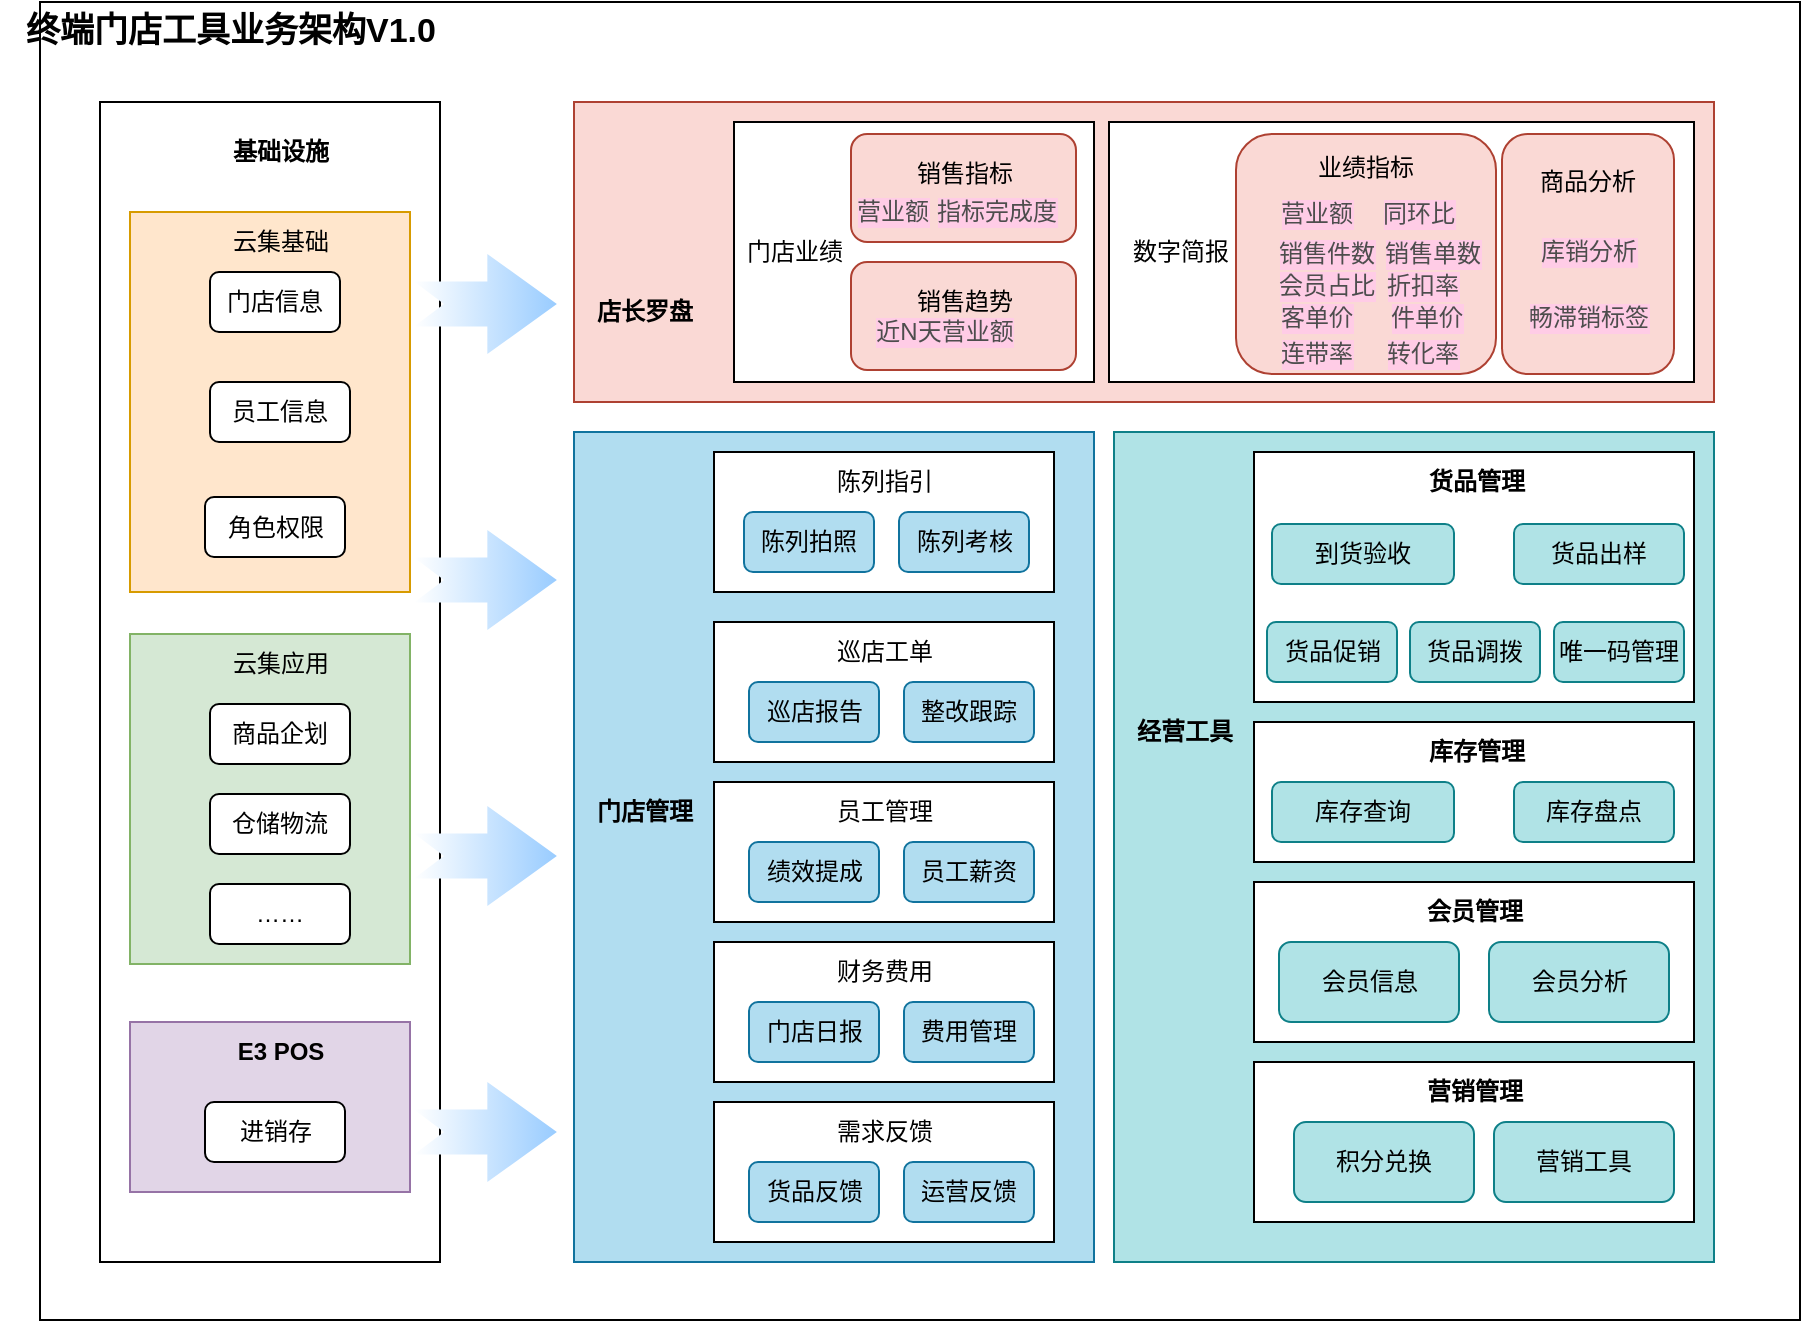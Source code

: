 <mxfile version="22.1.11" type="github">
  <diagram name="第 1 页" id="IcleU93heGLQJP-_B2Z1">
    <mxGraphModel dx="3276" dy="2163" grid="1" gridSize="10" guides="1" tooltips="1" connect="1" arrows="1" fold="1" page="1" pageScale="1" pageWidth="827" pageHeight="1169" math="0" shadow="0">
      <root>
        <mxCell id="0" />
        <mxCell id="1" parent="0" />
        <mxCell id="pXmirgJ1pPXofqHUb-Qx-147" value="" style="rounded=0;whiteSpace=wrap;html=1;" vertex="1" parent="1">
          <mxGeometry x="-810" y="-1169" width="880" height="659" as="geometry" />
        </mxCell>
        <mxCell id="pXmirgJ1pPXofqHUb-Qx-148" value="" style="rounded=0;whiteSpace=wrap;html=1;fillColor=#fad9d5;strokeColor=#ae4132;labelBackgroundColor=#FF9999;" vertex="1" parent="1">
          <mxGeometry x="-543" y="-1119" width="570" height="150" as="geometry" />
        </mxCell>
        <mxCell id="pXmirgJ1pPXofqHUb-Qx-149" value="店长罗盘" style="text;html=1;align=center;verticalAlign=middle;resizable=0;points=[];autosize=1;strokeColor=none;fillColor=none;fontStyle=1" vertex="1" parent="1">
          <mxGeometry x="-543" y="-1029" width="70" height="30" as="geometry" />
        </mxCell>
        <mxCell id="pXmirgJ1pPXofqHUb-Qx-150" value="" style="rounded=0;whiteSpace=wrap;html=1;fillColor=#b1ddf0;strokeColor=#10739e;" vertex="1" parent="1">
          <mxGeometry x="-543" y="-954" width="260" height="415" as="geometry" />
        </mxCell>
        <mxCell id="pXmirgJ1pPXofqHUb-Qx-151" value="" style="rounded=0;whiteSpace=wrap;html=1;fontColor=#f4f0f0;" vertex="1" parent="1">
          <mxGeometry x="-463" y="-1109" width="180" height="130" as="geometry" />
        </mxCell>
        <mxCell id="pXmirgJ1pPXofqHUb-Qx-152" value="门店业绩" style="text;html=1;align=center;verticalAlign=middle;resizable=0;points=[];autosize=1;strokeColor=none;fillColor=none;" vertex="1" parent="1">
          <mxGeometry x="-468" y="-1059" width="70" height="30" as="geometry" />
        </mxCell>
        <mxCell id="pXmirgJ1pPXofqHUb-Qx-153" value="销售指标&lt;br&gt;&lt;br&gt;" style="rounded=1;whiteSpace=wrap;html=1;fillColor=#fad9d5;strokeColor=#ae4132;" vertex="1" parent="1">
          <mxGeometry x="-404.5" y="-1103" width="112.5" height="54" as="geometry" />
        </mxCell>
        <mxCell id="pXmirgJ1pPXofqHUb-Qx-154" value="销售趋势&lt;br&gt;&lt;br&gt;" style="rounded=1;whiteSpace=wrap;html=1;fillColor=#fad9d5;strokeColor=#ae4132;" vertex="1" parent="1">
          <mxGeometry x="-404.5" y="-1039" width="112.5" height="54" as="geometry" />
        </mxCell>
        <mxCell id="pXmirgJ1pPXofqHUb-Qx-155" value="门店管理" style="text;html=1;align=center;verticalAlign=middle;resizable=0;points=[];autosize=1;strokeColor=none;fillColor=none;fontStyle=1" vertex="1" parent="1">
          <mxGeometry x="-543" y="-779" width="70" height="30" as="geometry" />
        </mxCell>
        <mxCell id="pXmirgJ1pPXofqHUb-Qx-156" value="" style="rounded=0;whiteSpace=wrap;html=1;fillColor=#b0e3e6;strokeColor=#0e8088;" vertex="1" parent="1">
          <mxGeometry x="-273" y="-954" width="300" height="415" as="geometry" />
        </mxCell>
        <mxCell id="pXmirgJ1pPXofqHUb-Qx-157" value="经营工具" style="text;html=1;align=center;verticalAlign=middle;resizable=0;points=[];autosize=1;strokeColor=none;fillColor=none;fontStyle=1" vertex="1" parent="1">
          <mxGeometry x="-273" y="-819" width="70" height="30" as="geometry" />
        </mxCell>
        <mxCell id="pXmirgJ1pPXofqHUb-Qx-158" value="" style="rounded=0;whiteSpace=wrap;html=1;" vertex="1" parent="1">
          <mxGeometry x="-473" y="-944" width="170" height="70" as="geometry" />
        </mxCell>
        <mxCell id="pXmirgJ1pPXofqHUb-Qx-159" value="陈列指引" style="text;html=1;align=center;verticalAlign=middle;resizable=0;points=[];autosize=1;strokeColor=none;fillColor=none;" vertex="1" parent="1">
          <mxGeometry x="-423" y="-944" width="70" height="30" as="geometry" />
        </mxCell>
        <mxCell id="pXmirgJ1pPXofqHUb-Qx-160" value="陈列拍照" style="rounded=1;whiteSpace=wrap;html=1;fillColor=#b1ddf0;strokeColor=#10739e;" vertex="1" parent="1">
          <mxGeometry x="-458" y="-914" width="65" height="30" as="geometry" />
        </mxCell>
        <mxCell id="pXmirgJ1pPXofqHUb-Qx-161" value="陈列考核" style="rounded=1;whiteSpace=wrap;html=1;fillColor=#b1ddf0;strokeColor=#10739e;" vertex="1" parent="1">
          <mxGeometry x="-380.5" y="-914" width="65" height="30" as="geometry" />
        </mxCell>
        <mxCell id="pXmirgJ1pPXofqHUb-Qx-162" value="" style="rounded=0;whiteSpace=wrap;html=1;" vertex="1" parent="1">
          <mxGeometry x="-473" y="-859" width="170" height="70" as="geometry" />
        </mxCell>
        <mxCell id="pXmirgJ1pPXofqHUb-Qx-163" value="巡店工单" style="text;html=1;align=center;verticalAlign=middle;resizable=0;points=[];autosize=1;strokeColor=none;fillColor=none;" vertex="1" parent="1">
          <mxGeometry x="-423" y="-859" width="70" height="30" as="geometry" />
        </mxCell>
        <mxCell id="pXmirgJ1pPXofqHUb-Qx-164" value="巡店报告" style="rounded=1;whiteSpace=wrap;html=1;fillColor=#b1ddf0;strokeColor=#10739e;" vertex="1" parent="1">
          <mxGeometry x="-455.5" y="-829" width="65" height="30" as="geometry" />
        </mxCell>
        <mxCell id="pXmirgJ1pPXofqHUb-Qx-165" value="整改跟踪" style="rounded=1;whiteSpace=wrap;html=1;fillColor=#b1ddf0;strokeColor=#10739e;" vertex="1" parent="1">
          <mxGeometry x="-378" y="-829" width="65" height="30" as="geometry" />
        </mxCell>
        <mxCell id="pXmirgJ1pPXofqHUb-Qx-166" value="" style="rounded=0;whiteSpace=wrap;html=1;" vertex="1" parent="1">
          <mxGeometry x="-473" y="-779" width="170" height="70" as="geometry" />
        </mxCell>
        <mxCell id="pXmirgJ1pPXofqHUb-Qx-167" value="员工管理" style="text;html=1;align=center;verticalAlign=middle;resizable=0;points=[];autosize=1;strokeColor=none;fillColor=none;" vertex="1" parent="1">
          <mxGeometry x="-423" y="-779" width="70" height="30" as="geometry" />
        </mxCell>
        <mxCell id="pXmirgJ1pPXofqHUb-Qx-168" value="绩效提成" style="rounded=1;whiteSpace=wrap;html=1;fillColor=#b1ddf0;strokeColor=#10739e;" vertex="1" parent="1">
          <mxGeometry x="-455.5" y="-749" width="65" height="30" as="geometry" />
        </mxCell>
        <mxCell id="pXmirgJ1pPXofqHUb-Qx-169" value="员工薪资" style="rounded=1;whiteSpace=wrap;html=1;fillColor=#b1ddf0;strokeColor=#10739e;" vertex="1" parent="1">
          <mxGeometry x="-378" y="-749" width="65" height="30" as="geometry" />
        </mxCell>
        <mxCell id="pXmirgJ1pPXofqHUb-Qx-170" value="" style="rounded=0;whiteSpace=wrap;html=1;" vertex="1" parent="1">
          <mxGeometry x="-473" y="-699" width="170" height="70" as="geometry" />
        </mxCell>
        <mxCell id="pXmirgJ1pPXofqHUb-Qx-171" value="财务费用" style="text;html=1;align=center;verticalAlign=middle;resizable=0;points=[];autosize=1;strokeColor=none;fillColor=none;" vertex="1" parent="1">
          <mxGeometry x="-423" y="-699" width="70" height="30" as="geometry" />
        </mxCell>
        <mxCell id="pXmirgJ1pPXofqHUb-Qx-172" value="门店日报" style="rounded=1;whiteSpace=wrap;html=1;fillColor=#b1ddf0;strokeColor=#10739e;" vertex="1" parent="1">
          <mxGeometry x="-455.5" y="-669" width="65" height="30" as="geometry" />
        </mxCell>
        <mxCell id="pXmirgJ1pPXofqHUb-Qx-173" value="费用管理" style="rounded=1;whiteSpace=wrap;html=1;fillColor=#b1ddf0;strokeColor=#10739e;" vertex="1" parent="1">
          <mxGeometry x="-378" y="-669" width="65" height="30" as="geometry" />
        </mxCell>
        <mxCell id="pXmirgJ1pPXofqHUb-Qx-174" value="" style="rounded=0;whiteSpace=wrap;html=1;" vertex="1" parent="1">
          <mxGeometry x="-203" y="-944" width="220" height="125" as="geometry" />
        </mxCell>
        <mxCell id="pXmirgJ1pPXofqHUb-Qx-175" value="货品管理" style="text;html=1;align=center;verticalAlign=middle;resizable=0;points=[];autosize=1;strokeColor=none;fillColor=none;fontStyle=1" vertex="1" parent="1">
          <mxGeometry x="-127.5" y="-944" width="70" height="30" as="geometry" />
        </mxCell>
        <mxCell id="pXmirgJ1pPXofqHUb-Qx-176" value="" style="rounded=0;whiteSpace=wrap;html=1;" vertex="1" parent="1">
          <mxGeometry x="-203" y="-809" width="220" height="70" as="geometry" />
        </mxCell>
        <mxCell id="pXmirgJ1pPXofqHUb-Qx-177" value="库存管理" style="text;html=1;align=center;verticalAlign=middle;resizable=0;points=[];autosize=1;strokeColor=none;fillColor=none;fontStyle=1" vertex="1" parent="1">
          <mxGeometry x="-127.5" y="-809" width="70" height="30" as="geometry" />
        </mxCell>
        <mxCell id="pXmirgJ1pPXofqHUb-Qx-178" value="库存查询" style="rounded=1;whiteSpace=wrap;html=1;fillColor=#b0e3e6;strokeColor=#0e8088;" vertex="1" parent="1">
          <mxGeometry x="-194" y="-779" width="91" height="30" as="geometry" />
        </mxCell>
        <mxCell id="pXmirgJ1pPXofqHUb-Qx-179" value="库存盘点" style="rounded=1;whiteSpace=wrap;html=1;fillColor=#b0e3e6;strokeColor=#0e8088;" vertex="1" parent="1">
          <mxGeometry x="-73" y="-779" width="80" height="30" as="geometry" />
        </mxCell>
        <mxCell id="pXmirgJ1pPXofqHUb-Qx-180" value="唯一码管理" style="rounded=1;whiteSpace=wrap;html=1;fillColor=#b0e3e6;strokeColor=#0e8088;" vertex="1" parent="1">
          <mxGeometry x="-53" y="-859" width="65" height="30" as="geometry" />
        </mxCell>
        <mxCell id="pXmirgJ1pPXofqHUb-Qx-181" value="" style="rounded=0;whiteSpace=wrap;html=1;" vertex="1" parent="1">
          <mxGeometry x="-473" y="-619" width="170" height="70" as="geometry" />
        </mxCell>
        <mxCell id="pXmirgJ1pPXofqHUb-Qx-182" value="需求反馈" style="text;html=1;align=center;verticalAlign=middle;resizable=0;points=[];autosize=1;strokeColor=none;fillColor=none;" vertex="1" parent="1">
          <mxGeometry x="-423" y="-619" width="70" height="30" as="geometry" />
        </mxCell>
        <mxCell id="pXmirgJ1pPXofqHUb-Qx-183" value="货品反馈" style="rounded=1;whiteSpace=wrap;html=1;fillColor=#b1ddf0;strokeColor=#10739e;" vertex="1" parent="1">
          <mxGeometry x="-455.5" y="-589" width="65" height="30" as="geometry" />
        </mxCell>
        <mxCell id="pXmirgJ1pPXofqHUb-Qx-184" value="运营反馈" style="rounded=1;whiteSpace=wrap;html=1;fillColor=#b1ddf0;strokeColor=#10739e;" vertex="1" parent="1">
          <mxGeometry x="-378" y="-589" width="65" height="30" as="geometry" />
        </mxCell>
        <mxCell id="pXmirgJ1pPXofqHUb-Qx-185" value="到货验收" style="rounded=1;whiteSpace=wrap;html=1;fillColor=#b0e3e6;strokeColor=#0e8088;" vertex="1" parent="1">
          <mxGeometry x="-194" y="-908" width="91" height="30" as="geometry" />
        </mxCell>
        <mxCell id="pXmirgJ1pPXofqHUb-Qx-186" value="货品促销" style="rounded=1;whiteSpace=wrap;html=1;fillColor=#b0e3e6;strokeColor=#0e8088;" vertex="1" parent="1">
          <mxGeometry x="-196.5" y="-859" width="65" height="30" as="geometry" />
        </mxCell>
        <mxCell id="pXmirgJ1pPXofqHUb-Qx-187" value="货品调拨" style="rounded=1;whiteSpace=wrap;html=1;fillColor=#b0e3e6;strokeColor=#0e8088;" vertex="1" parent="1">
          <mxGeometry x="-125" y="-859" width="65" height="30" as="geometry" />
        </mxCell>
        <mxCell id="pXmirgJ1pPXofqHUb-Qx-188" value="货品出样" style="rounded=1;whiteSpace=wrap;html=1;fillColor=#b0e3e6;strokeColor=#0e8088;" vertex="1" parent="1">
          <mxGeometry x="-73" y="-908" width="85" height="30" as="geometry" />
        </mxCell>
        <mxCell id="pXmirgJ1pPXofqHUb-Qx-189" value="" style="rounded=0;whiteSpace=wrap;html=1;" vertex="1" parent="1">
          <mxGeometry x="-203" y="-729" width="220" height="80" as="geometry" />
        </mxCell>
        <mxCell id="pXmirgJ1pPXofqHUb-Qx-190" value="会员管理" style="text;html=1;align=center;verticalAlign=middle;resizable=0;points=[];autosize=1;strokeColor=none;fillColor=none;fontStyle=1" vertex="1" parent="1">
          <mxGeometry x="-128" y="-729" width="70" height="30" as="geometry" />
        </mxCell>
        <mxCell id="pXmirgJ1pPXofqHUb-Qx-191" value="会员信息" style="rounded=1;whiteSpace=wrap;html=1;fillColor=#b0e3e6;strokeColor=#0e8088;" vertex="1" parent="1">
          <mxGeometry x="-190.5" y="-699" width="90" height="40" as="geometry" />
        </mxCell>
        <mxCell id="pXmirgJ1pPXofqHUb-Qx-192" value="会员分析" style="rounded=1;whiteSpace=wrap;html=1;fillColor=#b0e3e6;strokeColor=#0e8088;" vertex="1" parent="1">
          <mxGeometry x="-85.5" y="-699" width="90" height="40" as="geometry" />
        </mxCell>
        <mxCell id="pXmirgJ1pPXofqHUb-Qx-193" value="" style="rounded=0;whiteSpace=wrap;html=1;" vertex="1" parent="1">
          <mxGeometry x="-203" y="-639" width="220" height="80" as="geometry" />
        </mxCell>
        <mxCell id="pXmirgJ1pPXofqHUb-Qx-194" value="营销管理" style="text;html=1;align=center;verticalAlign=middle;resizable=0;points=[];autosize=1;strokeColor=none;fillColor=none;fontStyle=1" vertex="1" parent="1">
          <mxGeometry x="-128" y="-639" width="70" height="30" as="geometry" />
        </mxCell>
        <mxCell id="pXmirgJ1pPXofqHUb-Qx-195" value="积分兑换" style="rounded=1;whiteSpace=wrap;html=1;fillColor=#b0e3e6;strokeColor=#0e8088;" vertex="1" parent="1">
          <mxGeometry x="-183" y="-609" width="90" height="40" as="geometry" />
        </mxCell>
        <mxCell id="pXmirgJ1pPXofqHUb-Qx-196" value="营销工具" style="rounded=1;whiteSpace=wrap;html=1;fillColor=#b0e3e6;strokeColor=#0e8088;" vertex="1" parent="1">
          <mxGeometry x="-83" y="-609" width="90" height="40" as="geometry" />
        </mxCell>
        <mxCell id="pXmirgJ1pPXofqHUb-Qx-197" value="" style="rounded=0;whiteSpace=wrap;html=1;" vertex="1" parent="1">
          <mxGeometry x="-780" y="-1119" width="170" height="580" as="geometry" />
        </mxCell>
        <mxCell id="pXmirgJ1pPXofqHUb-Qx-198" value="基础设施" style="text;html=1;align=center;verticalAlign=middle;resizable=0;points=[];autosize=1;strokeColor=none;fillColor=none;fontStyle=1" vertex="1" parent="1">
          <mxGeometry x="-725" y="-1109" width="70" height="30" as="geometry" />
        </mxCell>
        <mxCell id="pXmirgJ1pPXofqHUb-Qx-199" value="" style="rounded=0;whiteSpace=wrap;html=1;fillColor=#ffe6cc;strokeColor=#d79b00;" vertex="1" parent="1">
          <mxGeometry x="-765" y="-1064" width="140" height="190" as="geometry" />
        </mxCell>
        <mxCell id="pXmirgJ1pPXofqHUb-Qx-200" value="云集基础" style="text;html=1;align=center;verticalAlign=middle;resizable=0;points=[];autosize=1;strokeColor=none;fillColor=none;" vertex="1" parent="1">
          <mxGeometry x="-725" y="-1064" width="70" height="30" as="geometry" />
        </mxCell>
        <mxCell id="pXmirgJ1pPXofqHUb-Qx-201" value="门店信息" style="rounded=1;whiteSpace=wrap;html=1;" vertex="1" parent="1">
          <mxGeometry x="-725" y="-1034" width="65" height="30" as="geometry" />
        </mxCell>
        <mxCell id="pXmirgJ1pPXofqHUb-Qx-202" value="员工信息" style="rounded=1;whiteSpace=wrap;html=1;" vertex="1" parent="1">
          <mxGeometry x="-725" y="-979" width="70" height="30" as="geometry" />
        </mxCell>
        <mxCell id="pXmirgJ1pPXofqHUb-Qx-203" value="角色权限" style="rounded=1;whiteSpace=wrap;html=1;" vertex="1" parent="1">
          <mxGeometry x="-727.5" y="-921.5" width="70" height="30" as="geometry" />
        </mxCell>
        <mxCell id="pXmirgJ1pPXofqHUb-Qx-204" value="" style="rounded=0;whiteSpace=wrap;html=1;fillColor=#d5e8d4;strokeColor=#82b366;" vertex="1" parent="1">
          <mxGeometry x="-765" y="-853" width="140" height="165" as="geometry" />
        </mxCell>
        <mxCell id="pXmirgJ1pPXofqHUb-Qx-205" value="云集应用" style="text;html=1;align=center;verticalAlign=middle;resizable=0;points=[];autosize=1;strokeColor=none;fillColor=none;" vertex="1" parent="1">
          <mxGeometry x="-725" y="-853" width="70" height="30" as="geometry" />
        </mxCell>
        <mxCell id="pXmirgJ1pPXofqHUb-Qx-206" value="商品企划" style="rounded=1;whiteSpace=wrap;html=1;" vertex="1" parent="1">
          <mxGeometry x="-725" y="-818" width="70" height="30" as="geometry" />
        </mxCell>
        <mxCell id="pXmirgJ1pPXofqHUb-Qx-207" value="仓储物流" style="rounded=1;whiteSpace=wrap;html=1;" vertex="1" parent="1">
          <mxGeometry x="-725" y="-773" width="70" height="30" as="geometry" />
        </mxCell>
        <mxCell id="pXmirgJ1pPXofqHUb-Qx-208" value="" style="rounded=0;whiteSpace=wrap;html=1;fillColor=#e1d5e7;strokeColor=#9673a6;" vertex="1" parent="1">
          <mxGeometry x="-765" y="-659" width="140" height="85" as="geometry" />
        </mxCell>
        <mxCell id="pXmirgJ1pPXofqHUb-Qx-209" value="E3 POS" style="text;html=1;align=center;verticalAlign=middle;resizable=0;points=[];autosize=1;strokeColor=none;fillColor=none;fontStyle=1" vertex="1" parent="1">
          <mxGeometry x="-725" y="-659" width="70" height="30" as="geometry" />
        </mxCell>
        <mxCell id="pXmirgJ1pPXofqHUb-Qx-210" value="进销存" style="rounded=1;whiteSpace=wrap;html=1;" vertex="1" parent="1">
          <mxGeometry x="-727.5" y="-619" width="70" height="30" as="geometry" />
        </mxCell>
        <mxCell id="pXmirgJ1pPXofqHUb-Qx-211" value="……" style="rounded=1;whiteSpace=wrap;html=1;" vertex="1" parent="1">
          <mxGeometry x="-725" y="-728" width="70" height="30" as="geometry" />
        </mxCell>
        <mxCell id="pXmirgJ1pPXofqHUb-Qx-212" value="" style="html=1;shadow=0;dashed=0;align=center;verticalAlign=middle;shape=mxgraph.arrows2.arrow;dy=0.55;dx=34.76;notch=15;gradientColor=#99CCFF;gradientDirection=east;strokeColor=none;flipV=1;" vertex="1" parent="1">
          <mxGeometry x="-623" y="-1043" width="71.43" height="50" as="geometry" />
        </mxCell>
        <mxCell id="pXmirgJ1pPXofqHUb-Qx-213" value="" style="html=1;shadow=0;dashed=0;align=center;verticalAlign=middle;shape=mxgraph.arrows2.arrow;dy=0.55;dx=34.76;notch=15;gradientColor=#99CCFF;gradientDirection=east;strokeColor=none;flipV=1;" vertex="1" parent="1">
          <mxGeometry x="-623" y="-905" width="71.43" height="50" as="geometry" />
        </mxCell>
        <mxCell id="pXmirgJ1pPXofqHUb-Qx-214" value="" style="html=1;shadow=0;dashed=0;align=center;verticalAlign=middle;shape=mxgraph.arrows2.arrow;dy=0.55;dx=34.76;notch=15;gradientColor=#99CCFF;gradientDirection=east;strokeColor=none;flipV=1;" vertex="1" parent="1">
          <mxGeometry x="-623" y="-767" width="71.43" height="50" as="geometry" />
        </mxCell>
        <mxCell id="pXmirgJ1pPXofqHUb-Qx-215" value="" style="html=1;shadow=0;dashed=0;align=center;verticalAlign=middle;shape=mxgraph.arrows2.arrow;dy=0.55;dx=34.76;notch=15;gradientColor=#99CCFF;gradientDirection=east;strokeColor=none;flipV=1;" vertex="1" parent="1">
          <mxGeometry x="-623" y="-629" width="71.43" height="50" as="geometry" />
        </mxCell>
        <mxCell id="pXmirgJ1pPXofqHUb-Qx-216" value="&lt;span style=&quot;font-weight: normal;&quot;&gt;营业额&lt;/span&gt;" style="text;html=1;align=center;verticalAlign=middle;resizable=0;points=[];autosize=1;strokeColor=none;fillColor=none;fontStyle=1;labelBackgroundColor=#FFCCE6;fontColor=#4D4D4D;" vertex="1" parent="1">
          <mxGeometry x="-414.5" y="-1079" width="60" height="30" as="geometry" />
        </mxCell>
        <mxCell id="pXmirgJ1pPXofqHUb-Qx-217" value="&lt;span style=&quot;font-weight: normal;&quot;&gt;指标完成度&lt;/span&gt;" style="text;html=1;align=center;verticalAlign=middle;resizable=0;points=[];autosize=1;strokeColor=none;fillColor=none;fontStyle=1;labelBackgroundColor=#FFCCE6;fontColor=#4D4D4D;" vertex="1" parent="1">
          <mxGeometry x="-372" y="-1079" width="80" height="30" as="geometry" />
        </mxCell>
        <mxCell id="pXmirgJ1pPXofqHUb-Qx-218" value="&lt;span style=&quot;font-weight: normal;&quot;&gt;近N天营业额&lt;/span&gt;" style="text;html=1;align=center;verticalAlign=middle;resizable=0;points=[];autosize=1;strokeColor=none;fillColor=none;fontStyle=1;labelBackgroundColor=#FFCCE6;fontColor=#4D4D4D;" vertex="1" parent="1">
          <mxGeometry x="-403.25" y="-1019" width="90" height="30" as="geometry" />
        </mxCell>
        <mxCell id="pXmirgJ1pPXofqHUb-Qx-219" value="" style="rounded=0;whiteSpace=wrap;html=1;fontColor=#f4f0f0;" vertex="1" parent="1">
          <mxGeometry x="-275.5" y="-1109" width="292.5" height="130" as="geometry" />
        </mxCell>
        <mxCell id="pXmirgJ1pPXofqHUb-Qx-220" value="数字简报" style="text;html=1;align=center;verticalAlign=middle;resizable=0;points=[];autosize=1;strokeColor=none;fillColor=none;" vertex="1" parent="1">
          <mxGeometry x="-275.5" y="-1059" width="70" height="30" as="geometry" />
        </mxCell>
        <mxCell id="pXmirgJ1pPXofqHUb-Qx-221" value="业绩指标&lt;br&gt;&lt;br&gt;&lt;br&gt;&lt;br&gt;&lt;br&gt;&lt;br&gt;&lt;br&gt;" style="rounded=1;whiteSpace=wrap;html=1;fillColor=#fad9d5;strokeColor=#ae4132;" vertex="1" parent="1">
          <mxGeometry x="-212" y="-1103" width="130" height="120" as="geometry" />
        </mxCell>
        <mxCell id="pXmirgJ1pPXofqHUb-Qx-222" value="&lt;span style=&quot;font-weight: 400;&quot;&gt;销售件数&lt;/span&gt;" style="text;html=1;align=center;verticalAlign=middle;resizable=0;points=[];autosize=1;strokeColor=none;fillColor=none;fontStyle=1;labelBackgroundColor=#FFCCE6;fontColor=#4D4D4D;" vertex="1" parent="1">
          <mxGeometry x="-202" y="-1058" width="70" height="30" as="geometry" />
        </mxCell>
        <mxCell id="pXmirgJ1pPXofqHUb-Qx-223" value="&lt;span style=&quot;font-weight: 400;&quot;&gt;销售单数&lt;/span&gt;" style="text;html=1;align=center;verticalAlign=middle;resizable=0;points=[];autosize=1;strokeColor=none;fillColor=none;fontStyle=1;labelBackgroundColor=#FFCCE6;fontColor=#4D4D4D;" vertex="1" parent="1">
          <mxGeometry x="-149" y="-1058" width="70" height="30" as="geometry" />
        </mxCell>
        <mxCell id="pXmirgJ1pPXofqHUb-Qx-224" value="&lt;span style=&quot;font-weight: 400;&quot;&gt;会员占比&lt;/span&gt;" style="text;html=1;align=center;verticalAlign=middle;resizable=0;points=[];autosize=1;strokeColor=none;fillColor=none;fontStyle=1;labelBackgroundColor=#FFCCE6;fontColor=#4D4D4D;" vertex="1" parent="1">
          <mxGeometry x="-202" y="-1042" width="70" height="30" as="geometry" />
        </mxCell>
        <mxCell id="pXmirgJ1pPXofqHUb-Qx-225" value="&lt;span style=&quot;font-weight: 400;&quot;&gt;折扣率&lt;/span&gt;" style="text;html=1;align=center;verticalAlign=middle;resizable=0;points=[];autosize=1;strokeColor=none;fillColor=none;fontStyle=1;labelBackgroundColor=#FFCCE6;fontColor=#4D4D4D;" vertex="1" parent="1">
          <mxGeometry x="-149" y="-1042" width="60" height="30" as="geometry" />
        </mxCell>
        <mxCell id="pXmirgJ1pPXofqHUb-Qx-226" value="&lt;span style=&quot;font-weight: 400;&quot;&gt;客单价&lt;/span&gt;" style="text;html=1;align=center;verticalAlign=middle;resizable=0;points=[];autosize=1;strokeColor=none;fillColor=none;fontStyle=1;labelBackgroundColor=#FFCCE6;fontColor=#4D4D4D;" vertex="1" parent="1">
          <mxGeometry x="-202" y="-1026" width="60" height="30" as="geometry" />
        </mxCell>
        <mxCell id="pXmirgJ1pPXofqHUb-Qx-227" value="&lt;span style=&quot;font-weight: 400;&quot;&gt;件单价&lt;/span&gt;" style="text;html=1;align=center;verticalAlign=middle;resizable=0;points=[];autosize=1;strokeColor=none;fillColor=none;fontStyle=1;labelBackgroundColor=#FFCCE6;fontColor=#4D4D4D;" vertex="1" parent="1">
          <mxGeometry x="-147" y="-1026" width="60" height="30" as="geometry" />
        </mxCell>
        <mxCell id="pXmirgJ1pPXofqHUb-Qx-228" value="&lt;span style=&quot;font-weight: 400;&quot;&gt;连带率&lt;/span&gt;" style="text;html=1;align=center;verticalAlign=middle;resizable=0;points=[];autosize=1;strokeColor=none;fillColor=none;fontStyle=1;labelBackgroundColor=#FFCCE6;fontColor=#4D4D4D;" vertex="1" parent="1">
          <mxGeometry x="-202" y="-1008" width="60" height="30" as="geometry" />
        </mxCell>
        <mxCell id="pXmirgJ1pPXofqHUb-Qx-229" value="&lt;span style=&quot;font-weight: 400;&quot;&gt;转化率&lt;/span&gt;" style="text;html=1;align=center;verticalAlign=middle;resizable=0;points=[];autosize=1;strokeColor=none;fillColor=none;fontStyle=1;labelBackgroundColor=#FFCCE6;fontColor=#4D4D4D;" vertex="1" parent="1">
          <mxGeometry x="-149" y="-1008" width="60" height="30" as="geometry" />
        </mxCell>
        <mxCell id="pXmirgJ1pPXofqHUb-Qx-230" value="&lt;span style=&quot;font-weight: 400;&quot;&gt;营业额&lt;/span&gt;" style="text;html=1;align=center;verticalAlign=middle;resizable=0;points=[];autosize=1;strokeColor=none;fillColor=none;fontStyle=1;labelBackgroundColor=#FFCCE6;fontColor=#4D4D4D;" vertex="1" parent="1">
          <mxGeometry x="-202" y="-1078" width="60" height="30" as="geometry" />
        </mxCell>
        <mxCell id="pXmirgJ1pPXofqHUb-Qx-231" value="&lt;span style=&quot;font-weight: 400;&quot;&gt;同环比&lt;/span&gt;" style="text;html=1;align=center;verticalAlign=middle;resizable=0;points=[];autosize=1;strokeColor=none;fillColor=none;fontStyle=1;labelBackgroundColor=#FFCCE6;fontColor=#4D4D4D;" vertex="1" parent="1">
          <mxGeometry x="-151.5" y="-1078" width="60" height="30" as="geometry" />
        </mxCell>
        <mxCell id="pXmirgJ1pPXofqHUb-Qx-232" value="商品分析&lt;br&gt;&lt;br&gt;&lt;br&gt;&lt;br&gt;&lt;br&gt;&lt;br&gt;" style="rounded=1;whiteSpace=wrap;html=1;fillColor=#fad9d5;strokeColor=#ae4132;" vertex="1" parent="1">
          <mxGeometry x="-79" y="-1103" width="86" height="120" as="geometry" />
        </mxCell>
        <mxCell id="pXmirgJ1pPXofqHUb-Qx-233" value="&lt;span style=&quot;font-weight: normal;&quot;&gt;畅滞销标签&lt;br&gt;&lt;/span&gt;" style="text;html=1;align=center;verticalAlign=middle;resizable=0;points=[];autosize=1;strokeColor=none;fillColor=none;fontStyle=1;labelBackgroundColor=#FFCCE6;fontColor=#4D4D4D;" vertex="1" parent="1">
          <mxGeometry x="-76" y="-1026" width="80" height="30" as="geometry" />
        </mxCell>
        <mxCell id="pXmirgJ1pPXofqHUb-Qx-234" value="&lt;span style=&quot;font-weight: normal;&quot;&gt;库销分析&lt;br&gt;&lt;/span&gt;" style="text;html=1;align=center;verticalAlign=middle;resizable=0;points=[];autosize=1;strokeColor=none;fillColor=none;fontStyle=1;labelBackgroundColor=#FFCCE6;fontColor=#4D4D4D;" vertex="1" parent="1">
          <mxGeometry x="-71" y="-1059" width="70" height="30" as="geometry" />
        </mxCell>
        <mxCell id="pXmirgJ1pPXofqHUb-Qx-235" value="&lt;b&gt;&lt;font style=&quot;font-size: 17px;&quot;&gt;终端门店工具业务架构V1.0&lt;/font&gt;&lt;/b&gt;" style="text;html=1;align=center;verticalAlign=middle;resizable=0;points=[];autosize=1;strokeColor=none;fillColor=none;" vertex="1" parent="1">
          <mxGeometry x="-830" y="-1169" width="230" height="30" as="geometry" />
        </mxCell>
      </root>
    </mxGraphModel>
  </diagram>
</mxfile>
